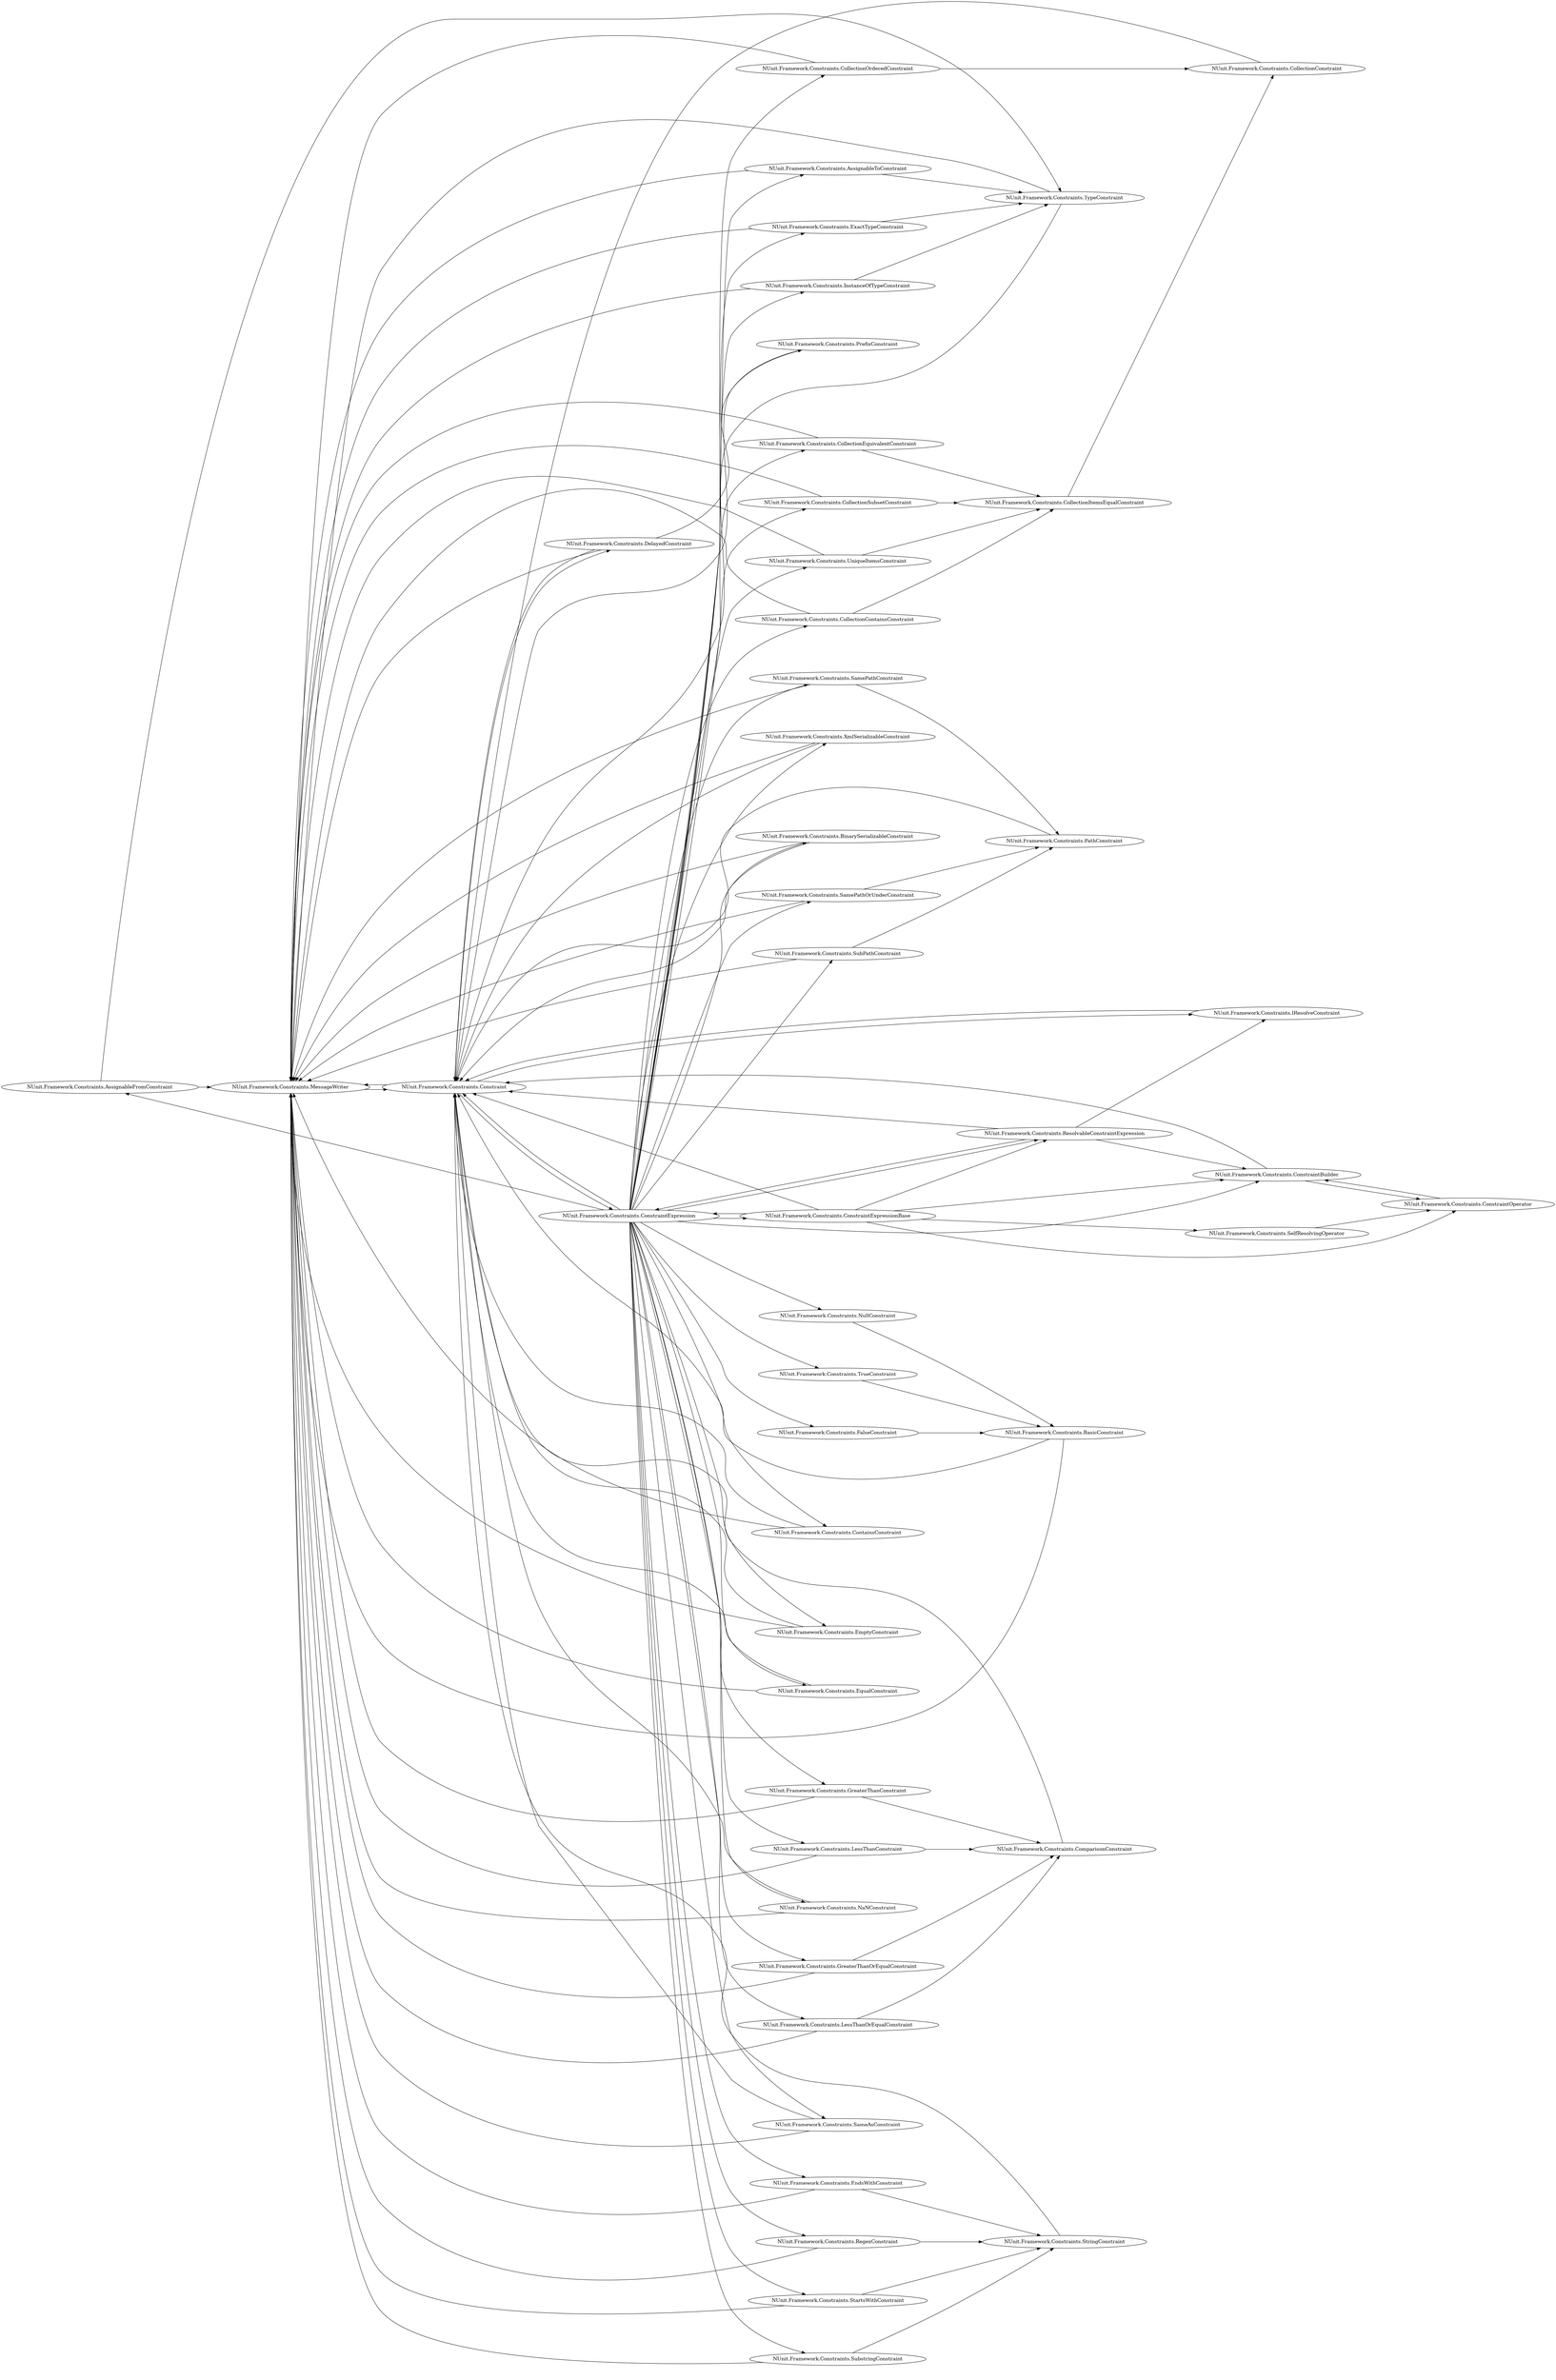 digraph G {
    page="40,60"; 
    ratio=auto;
    rankdir=LR;
    fontsize=10;
   "NUnit.Framework.Constraints.AssignableFromConstraint" -> { rank=none; "NUnit.Framework.Constraints.MessageWriter"; "NUnit.Framework.Constraints.TypeConstraint" }
   "NUnit.Framework.Constraints.AssignableToConstraint" -> { rank=none; "NUnit.Framework.Constraints.MessageWriter"; "NUnit.Framework.Constraints.TypeConstraint" }
   "NUnit.Framework.Constraints.BasicConstraint" -> { rank=none; "NUnit.Framework.Constraints.Constraint"; "NUnit.Framework.Constraints.MessageWriter" }
   "NUnit.Framework.Constraints.BinarySerializableConstraint" -> { rank=none; "NUnit.Framework.Constraints.Constraint"; "NUnit.Framework.Constraints.MessageWriter" }
   "NUnit.Framework.Constraints.CollectionConstraint" -> { rank=none; "NUnit.Framework.Constraints.Constraint" }
   "NUnit.Framework.Constraints.CollectionContainsConstraint" -> { rank=none; "NUnit.Framework.Constraints.CollectionItemsEqualConstraint"; "NUnit.Framework.Constraints.MessageWriter" }
   "NUnit.Framework.Constraints.CollectionEquivalentConstraint" -> { rank=none; "NUnit.Framework.Constraints.CollectionItemsEqualConstraint"; "NUnit.Framework.Constraints.MessageWriter" }
   "NUnit.Framework.Constraints.CollectionItemsEqualConstraint" -> { rank=none; "NUnit.Framework.Constraints.CollectionConstraint" }
   "NUnit.Framework.Constraints.CollectionOrderedConstraint" -> { rank=none; "NUnit.Framework.Constraints.CollectionConstraint"; "NUnit.Framework.Constraints.MessageWriter" }
   "NUnit.Framework.Constraints.CollectionSubsetConstraint" -> { rank=none; "NUnit.Framework.Constraints.CollectionItemsEqualConstraint"; "NUnit.Framework.Constraints.MessageWriter" }
   "NUnit.Framework.Constraints.ComparisonConstraint" -> { rank=none; "NUnit.Framework.Constraints.Constraint" }
   "NUnit.Framework.Constraints.Constraint" -> { rank=none; "NUnit.Framework.Constraints.ConstraintExpression"; "NUnit.Framework.Constraints.DelayedConstraint"; "NUnit.Framework.Constraints.IResolveConstraint"; "NUnit.Framework.Constraints.MessageWriter" }
   "NUnit.Framework.Constraints.ConstraintBuilder" -> { rank=none; "NUnit.Framework.Constraints.Constraint"; "NUnit.Framework.Constraints.ConstraintOperator" }
   "NUnit.Framework.Constraints.ConstraintExpression" -> { rank=none; "NUnit.Framework.Constraints.AssignableFromConstraint"; "NUnit.Framework.Constraints.AssignableToConstraint"; "NUnit.Framework.Constraints.BinarySerializableConstraint"; "NUnit.Framework.Constraints.CollectionContainsConstraint"; "NUnit.Framework.Constraints.CollectionEquivalentConstraint"; "NUnit.Framework.Constraints.CollectionOrderedConstraint"; "NUnit.Framework.Constraints.CollectionSubsetConstraint"; "NUnit.Framework.Constraints.Constraint"; "NUnit.Framework.Constraints.ConstraintBuilder"; "NUnit.Framework.Constraints.ConstraintExpressionBase"; "NUnit.Framework.Constraints.ContainsConstraint"; "NUnit.Framework.Constraints.EmptyConstraint"; "NUnit.Framework.Constraints.EndsWithConstraint"; "NUnit.Framework.Constraints.EqualConstraint"; "NUnit.Framework.Constraints.ExactTypeConstraint"; "NUnit.Framework.Constraints.FalseConstraint"; "NUnit.Framework.Constraints.GreaterThanConstraint"; "NUnit.Framework.Constraints.GreaterThanOrEqualConstraint"; "NUnit.Framework.Constraints.InstanceOfTypeConstraint"; "NUnit.Framework.Constraints.LessThanConstraint"; "NUnit.Framework.Constraints.LessThanOrEqualConstraint"; "NUnit.Framework.Constraints.NaNConstraint"; "NUnit.Framework.Constraints.NullConstraint"; "NUnit.Framework.Constraints.RegexConstraint"; "NUnit.Framework.Constraints.ResolvableConstraintExpression"; "NUnit.Framework.Constraints.SameAsConstraint"; "NUnit.Framework.Constraints.SamePathConstraint"; "NUnit.Framework.Constraints.SamePathOrUnderConstraint"; "NUnit.Framework.Constraints.StartsWithConstraint"; "NUnit.Framework.Constraints.SubPathConstraint"; "NUnit.Framework.Constraints.SubstringConstraint"; "NUnit.Framework.Constraints.TrueConstraint"; "NUnit.Framework.Constraints.UniqueItemsConstraint"; "NUnit.Framework.Constraints.XmlSerializableConstraint" }
   "NUnit.Framework.Constraints.ConstraintExpressionBase" -> { rank=none; "NUnit.Framework.Constraints.Constraint"; "NUnit.Framework.Constraints.ConstraintBuilder"; "NUnit.Framework.Constraints.ConstraintExpression"; "NUnit.Framework.Constraints.ConstraintOperator"; "NUnit.Framework.Constraints.ResolvableConstraintExpression"; "NUnit.Framework.Constraints.SelfResolvingOperator" }
   "NUnit.Framework.Constraints.ConstraintOperator" -> { rank=none; "NUnit.Framework.Constraints.ConstraintBuilder" }
   "NUnit.Framework.Constraints.ContainsConstraint" -> { rank=none; "NUnit.Framework.Constraints.Constraint"; "NUnit.Framework.Constraints.MessageWriter" }
   "NUnit.Framework.Constraints.DelayedConstraint" -> { rank=none; "NUnit.Framework.Constraints.Constraint"; "NUnit.Framework.Constraints.MessageWriter"; "NUnit.Framework.Constraints.PrefixConstraint" }
   "NUnit.Framework.Constraints.EmptyConstraint" -> { rank=none; "NUnit.Framework.Constraints.Constraint"; "NUnit.Framework.Constraints.MessageWriter" }
   "NUnit.Framework.Constraints.EndsWithConstraint" -> { rank=none; "NUnit.Framework.Constraints.MessageWriter"; "NUnit.Framework.Constraints.StringConstraint" }
   "NUnit.Framework.Constraints.EqualConstraint" -> { rank=none; "NUnit.Framework.Constraints.Constraint"; "NUnit.Framework.Constraints.MessageWriter" }
   "NUnit.Framework.Constraints.ExactTypeConstraint" -> { rank=none; "NUnit.Framework.Constraints.MessageWriter"; "NUnit.Framework.Constraints.TypeConstraint" }
   "NUnit.Framework.Constraints.FalseConstraint" -> { rank=none; "NUnit.Framework.Constraints.BasicConstraint" }
   "NUnit.Framework.Constraints.GreaterThanConstraint" -> { rank=none; "NUnit.Framework.Constraints.ComparisonConstraint"; "NUnit.Framework.Constraints.MessageWriter" }
   "NUnit.Framework.Constraints.GreaterThanOrEqualConstraint" -> { rank=none; "NUnit.Framework.Constraints.ComparisonConstraint"; "NUnit.Framework.Constraints.MessageWriter" }
   "NUnit.Framework.Constraints.IResolveConstraint" -> { rank=none; "NUnit.Framework.Constraints.Constraint" }
   "NUnit.Framework.Constraints.InstanceOfTypeConstraint" -> { rank=none; "NUnit.Framework.Constraints.MessageWriter"; "NUnit.Framework.Constraints.TypeConstraint" }
   "NUnit.Framework.Constraints.LessThanConstraint" -> { rank=none; "NUnit.Framework.Constraints.ComparisonConstraint"; "NUnit.Framework.Constraints.MessageWriter" }
   "NUnit.Framework.Constraints.LessThanOrEqualConstraint" -> { rank=none; "NUnit.Framework.Constraints.ComparisonConstraint"; "NUnit.Framework.Constraints.MessageWriter" }
   "NUnit.Framework.Constraints.MessageWriter" -> { rank=none; "NUnit.Framework.Constraints.Constraint" }
   "NUnit.Framework.Constraints.NaNConstraint" -> { rank=none; "NUnit.Framework.Constraints.Constraint"; "NUnit.Framework.Constraints.MessageWriter" }
   "NUnit.Framework.Constraints.NullConstraint" -> { rank=none; "NUnit.Framework.Constraints.BasicConstraint" }
   "NUnit.Framework.Constraints.PathConstraint" -> { rank=none; "NUnit.Framework.Constraints.Constraint" }
   "NUnit.Framework.Constraints.PrefixConstraint" -> { rank=none; "NUnit.Framework.Constraints.Constraint" }
   "NUnit.Framework.Constraints.RegexConstraint" -> { rank=none; "NUnit.Framework.Constraints.MessageWriter"; "NUnit.Framework.Constraints.StringConstraint" }
   "NUnit.Framework.Constraints.ResolvableConstraintExpression" -> { rank=none; "NUnit.Framework.Constraints.Constraint"; "NUnit.Framework.Constraints.ConstraintBuilder"; "NUnit.Framework.Constraints.ConstraintExpression"; "NUnit.Framework.Constraints.IResolveConstraint" }
   "NUnit.Framework.Constraints.SameAsConstraint" -> { rank=none; "NUnit.Framework.Constraints.Constraint"; "NUnit.Framework.Constraints.MessageWriter" }
   "NUnit.Framework.Constraints.SamePathConstraint" -> { rank=none; "NUnit.Framework.Constraints.MessageWriter"; "NUnit.Framework.Constraints.PathConstraint" }
   "NUnit.Framework.Constraints.SamePathOrUnderConstraint" -> { rank=none; "NUnit.Framework.Constraints.MessageWriter"; "NUnit.Framework.Constraints.PathConstraint" }
   "NUnit.Framework.Constraints.SelfResolvingOperator" -> { rank=none; "NUnit.Framework.Constraints.ConstraintOperator" }
   "NUnit.Framework.Constraints.StartsWithConstraint" -> { rank=none; "NUnit.Framework.Constraints.MessageWriter"; "NUnit.Framework.Constraints.StringConstraint" }
   "NUnit.Framework.Constraints.StringConstraint" -> { rank=none; "NUnit.Framework.Constraints.Constraint" }
   "NUnit.Framework.Constraints.SubPathConstraint" -> { rank=none; "NUnit.Framework.Constraints.MessageWriter"; "NUnit.Framework.Constraints.PathConstraint" }
   "NUnit.Framework.Constraints.SubstringConstraint" -> { rank=none; "NUnit.Framework.Constraints.MessageWriter"; "NUnit.Framework.Constraints.StringConstraint" }
   "NUnit.Framework.Constraints.TrueConstraint" -> { rank=none; "NUnit.Framework.Constraints.BasicConstraint" }
   "NUnit.Framework.Constraints.TypeConstraint" -> { rank=none; "NUnit.Framework.Constraints.Constraint"; "NUnit.Framework.Constraints.MessageWriter" }
   "NUnit.Framework.Constraints.UniqueItemsConstraint" -> { rank=none; "NUnit.Framework.Constraints.CollectionItemsEqualConstraint"; "NUnit.Framework.Constraints.MessageWriter" }
   "NUnit.Framework.Constraints.XmlSerializableConstraint" -> { rank=none; "NUnit.Framework.Constraints.Constraint"; "NUnit.Framework.Constraints.MessageWriter" }
   }
